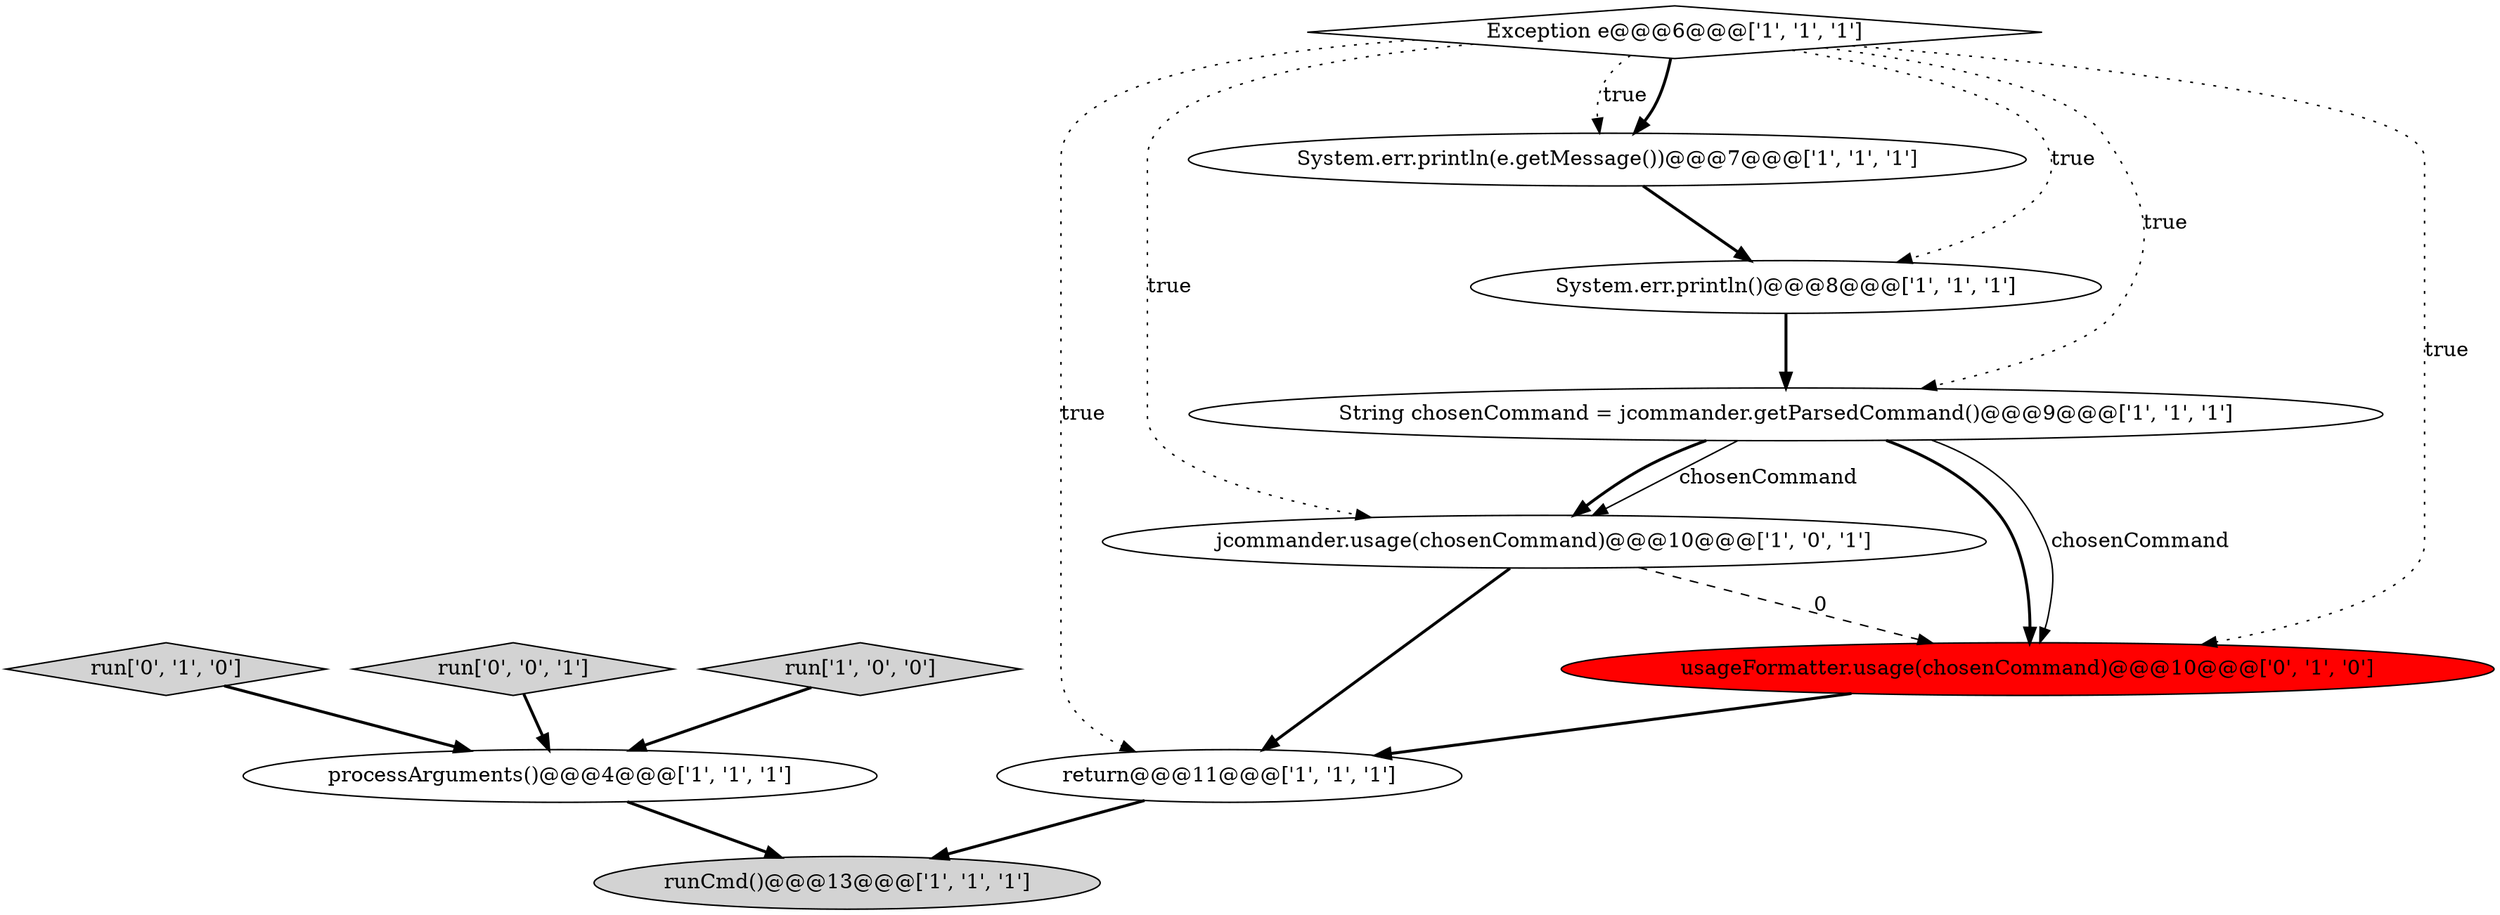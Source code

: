 digraph {
2 [style = filled, label = "return@@@11@@@['1', '1', '1']", fillcolor = white, shape = ellipse image = "AAA0AAABBB1BBB"];
6 [style = filled, label = "runCmd()@@@13@@@['1', '1', '1']", fillcolor = lightgray, shape = ellipse image = "AAA0AAABBB1BBB"];
0 [style = filled, label = "jcommander.usage(chosenCommand)@@@10@@@['1', '0', '1']", fillcolor = white, shape = ellipse image = "AAA0AAABBB1BBB"];
9 [style = filled, label = "run['0', '1', '0']", fillcolor = lightgray, shape = diamond image = "AAA0AAABBB2BBB"];
1 [style = filled, label = "System.err.println()@@@8@@@['1', '1', '1']", fillcolor = white, shape = ellipse image = "AAA0AAABBB1BBB"];
11 [style = filled, label = "run['0', '0', '1']", fillcolor = lightgray, shape = diamond image = "AAA0AAABBB3BBB"];
10 [style = filled, label = "usageFormatter.usage(chosenCommand)@@@10@@@['0', '1', '0']", fillcolor = red, shape = ellipse image = "AAA1AAABBB2BBB"];
8 [style = filled, label = "System.err.println(e.getMessage())@@@7@@@['1', '1', '1']", fillcolor = white, shape = ellipse image = "AAA0AAABBB1BBB"];
7 [style = filled, label = "processArguments()@@@4@@@['1', '1', '1']", fillcolor = white, shape = ellipse image = "AAA0AAABBB1BBB"];
5 [style = filled, label = "Exception e@@@6@@@['1', '1', '1']", fillcolor = white, shape = diamond image = "AAA0AAABBB1BBB"];
3 [style = filled, label = "run['1', '0', '0']", fillcolor = lightgray, shape = diamond image = "AAA0AAABBB1BBB"];
4 [style = filled, label = "String chosenCommand = jcommander.getParsedCommand()@@@9@@@['1', '1', '1']", fillcolor = white, shape = ellipse image = "AAA0AAABBB1BBB"];
4->10 [style = bold, label=""];
5->8 [style = bold, label=""];
1->4 [style = bold, label=""];
2->6 [style = bold, label=""];
5->10 [style = dotted, label="true"];
5->1 [style = dotted, label="true"];
0->2 [style = bold, label=""];
4->0 [style = solid, label="chosenCommand"];
5->0 [style = dotted, label="true"];
9->7 [style = bold, label=""];
0->10 [style = dashed, label="0"];
5->4 [style = dotted, label="true"];
4->0 [style = bold, label=""];
8->1 [style = bold, label=""];
4->10 [style = solid, label="chosenCommand"];
3->7 [style = bold, label=""];
7->6 [style = bold, label=""];
10->2 [style = bold, label=""];
5->8 [style = dotted, label="true"];
11->7 [style = bold, label=""];
5->2 [style = dotted, label="true"];
}
